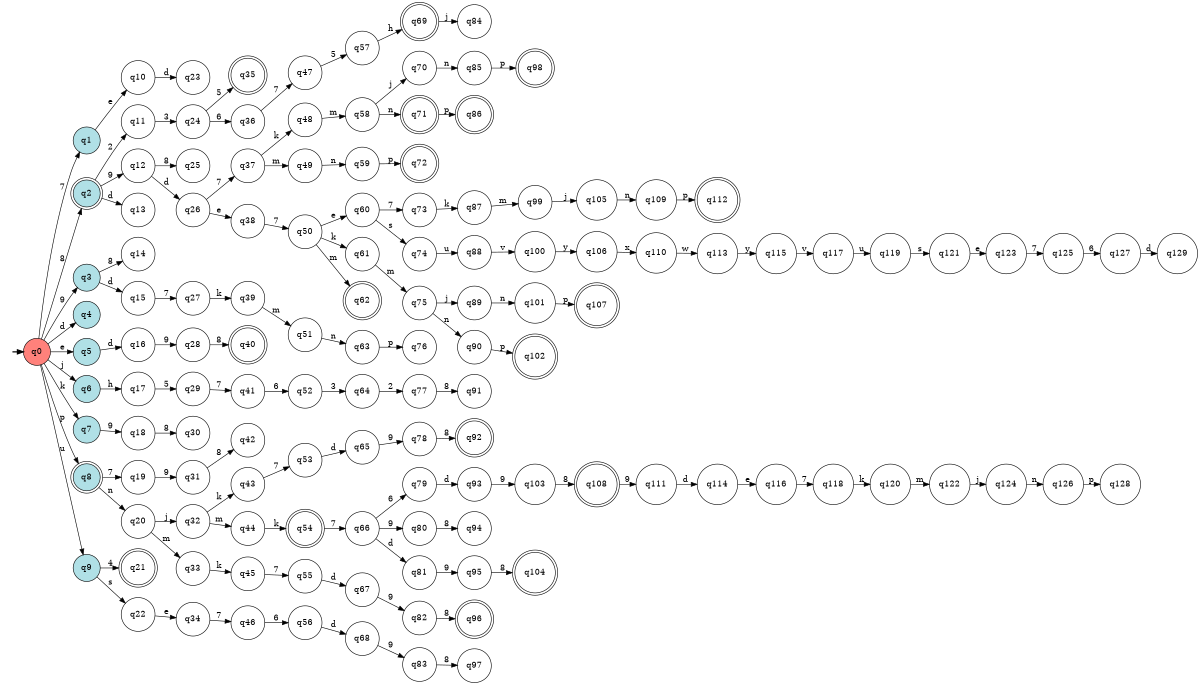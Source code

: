 digraph APTAALF {
__start0 [style = invis, shape = none, label = "", width = 0, height = 0];

rankdir=LR;
size="8,5";

s0 [style="filled", color="black", fillcolor="#ff817b" shape="circle", label="q0"];
s1 [style="filled", color="black", fillcolor="powderblue" shape="circle", label="q1"];
s2 [style="rounded,filled", color="black", fillcolor="powderblue" shape="doublecircle", label="q2"];
s3 [style="filled", color="black", fillcolor="powderblue" shape="circle", label="q3"];
s4 [style="filled", color="black", fillcolor="powderblue" shape="circle", label="q4"];
s5 [style="filled", color="black", fillcolor="powderblue" shape="circle", label="q5"];
s6 [style="filled", color="black", fillcolor="powderblue" shape="circle", label="q6"];
s7 [style="filled", color="black", fillcolor="powderblue" shape="circle", label="q7"];
s8 [style="rounded,filled", color="black", fillcolor="powderblue" shape="doublecircle", label="q8"];
s9 [style="filled", color="black", fillcolor="powderblue" shape="circle", label="q9"];
s10 [style="filled", color="black", fillcolor="white" shape="circle", label="q10"];
s11 [style="filled", color="black", fillcolor="white" shape="circle", label="q11"];
s12 [style="filled", color="black", fillcolor="white" shape="circle", label="q12"];
s13 [style="filled", color="black", fillcolor="white" shape="circle", label="q13"];
s14 [style="filled", color="black", fillcolor="white" shape="circle", label="q14"];
s15 [style="filled", color="black", fillcolor="white" shape="circle", label="q15"];
s16 [style="filled", color="black", fillcolor="white" shape="circle", label="q16"];
s17 [style="filled", color="black", fillcolor="white" shape="circle", label="q17"];
s18 [style="filled", color="black", fillcolor="white" shape="circle", label="q18"];
s19 [style="filled", color="black", fillcolor="white" shape="circle", label="q19"];
s20 [style="filled", color="black", fillcolor="white" shape="circle", label="q20"];
s21 [style="rounded,filled", color="black", fillcolor="white" shape="doublecircle", label="q21"];
s22 [style="filled", color="black", fillcolor="white" shape="circle", label="q22"];
s23 [style="filled", color="black", fillcolor="white" shape="circle", label="q23"];
s24 [style="filled", color="black", fillcolor="white" shape="circle", label="q24"];
s25 [style="filled", color="black", fillcolor="white" shape="circle", label="q25"];
s26 [style="filled", color="black", fillcolor="white" shape="circle", label="q26"];
s27 [style="filled", color="black", fillcolor="white" shape="circle", label="q27"];
s28 [style="filled", color="black", fillcolor="white" shape="circle", label="q28"];
s29 [style="filled", color="black", fillcolor="white" shape="circle", label="q29"];
s30 [style="filled", color="black", fillcolor="white" shape="circle", label="q30"];
s31 [style="filled", color="black", fillcolor="white" shape="circle", label="q31"];
s32 [style="filled", color="black", fillcolor="white" shape="circle", label="q32"];
s33 [style="filled", color="black", fillcolor="white" shape="circle", label="q33"];
s34 [style="filled", color="black", fillcolor="white" shape="circle", label="q34"];
s35 [style="rounded,filled", color="black", fillcolor="white" shape="doublecircle", label="q35"];
s36 [style="filled", color="black", fillcolor="white" shape="circle", label="q36"];
s37 [style="filled", color="black", fillcolor="white" shape="circle", label="q37"];
s38 [style="filled", color="black", fillcolor="white" shape="circle", label="q38"];
s39 [style="filled", color="black", fillcolor="white" shape="circle", label="q39"];
s40 [style="rounded,filled", color="black", fillcolor="white" shape="doublecircle", label="q40"];
s41 [style="filled", color="black", fillcolor="white" shape="circle", label="q41"];
s42 [style="filled", color="black", fillcolor="white" shape="circle", label="q42"];
s43 [style="filled", color="black", fillcolor="white" shape="circle", label="q43"];
s44 [style="filled", color="black", fillcolor="white" shape="circle", label="q44"];
s45 [style="filled", color="black", fillcolor="white" shape="circle", label="q45"];
s46 [style="filled", color="black", fillcolor="white" shape="circle", label="q46"];
s47 [style="filled", color="black", fillcolor="white" shape="circle", label="q47"];
s48 [style="filled", color="black", fillcolor="white" shape="circle", label="q48"];
s49 [style="filled", color="black", fillcolor="white" shape="circle", label="q49"];
s50 [style="filled", color="black", fillcolor="white" shape="circle", label="q50"];
s51 [style="filled", color="black", fillcolor="white" shape="circle", label="q51"];
s52 [style="filled", color="black", fillcolor="white" shape="circle", label="q52"];
s53 [style="filled", color="black", fillcolor="white" shape="circle", label="q53"];
s54 [style="rounded,filled", color="black", fillcolor="white" shape="doublecircle", label="q54"];
s55 [style="filled", color="black", fillcolor="white" shape="circle", label="q55"];
s56 [style="filled", color="black", fillcolor="white" shape="circle", label="q56"];
s57 [style="filled", color="black", fillcolor="white" shape="circle", label="q57"];
s58 [style="filled", color="black", fillcolor="white" shape="circle", label="q58"];
s59 [style="filled", color="black", fillcolor="white" shape="circle", label="q59"];
s60 [style="filled", color="black", fillcolor="white" shape="circle", label="q60"];
s61 [style="filled", color="black", fillcolor="white" shape="circle", label="q61"];
s62 [style="rounded,filled", color="black", fillcolor="white" shape="doublecircle", label="q62"];
s63 [style="filled", color="black", fillcolor="white" shape="circle", label="q63"];
s64 [style="filled", color="black", fillcolor="white" shape="circle", label="q64"];
s65 [style="filled", color="black", fillcolor="white" shape="circle", label="q65"];
s66 [style="filled", color="black", fillcolor="white" shape="circle", label="q66"];
s67 [style="filled", color="black", fillcolor="white" shape="circle", label="q67"];
s68 [style="filled", color="black", fillcolor="white" shape="circle", label="q68"];
s69 [style="rounded,filled", color="black", fillcolor="white" shape="doublecircle", label="q69"];
s70 [style="filled", color="black", fillcolor="white" shape="circle", label="q70"];
s71 [style="rounded,filled", color="black", fillcolor="white" shape="doublecircle", label="q71"];
s72 [style="rounded,filled", color="black", fillcolor="white" shape="doublecircle", label="q72"];
s73 [style="filled", color="black", fillcolor="white" shape="circle", label="q73"];
s74 [style="filled", color="black", fillcolor="white" shape="circle", label="q74"];
s75 [style="filled", color="black", fillcolor="white" shape="circle", label="q75"];
s76 [style="filled", color="black", fillcolor="white" shape="circle", label="q76"];
s77 [style="filled", color="black", fillcolor="white" shape="circle", label="q77"];
s78 [style="filled", color="black", fillcolor="white" shape="circle", label="q78"];
s79 [style="filled", color="black", fillcolor="white" shape="circle", label="q79"];
s80 [style="filled", color="black", fillcolor="white" shape="circle", label="q80"];
s81 [style="filled", color="black", fillcolor="white" shape="circle", label="q81"];
s82 [style="filled", color="black", fillcolor="white" shape="circle", label="q82"];
s83 [style="filled", color="black", fillcolor="white" shape="circle", label="q83"];
s84 [style="filled", color="black", fillcolor="white" shape="circle", label="q84"];
s85 [style="filled", color="black", fillcolor="white" shape="circle", label="q85"];
s86 [style="rounded,filled", color="black", fillcolor="white" shape="doublecircle", label="q86"];
s87 [style="filled", color="black", fillcolor="white" shape="circle", label="q87"];
s88 [style="filled", color="black", fillcolor="white" shape="circle", label="q88"];
s89 [style="filled", color="black", fillcolor="white" shape="circle", label="q89"];
s90 [style="filled", color="black", fillcolor="white" shape="circle", label="q90"];
s91 [style="filled", color="black", fillcolor="white" shape="circle", label="q91"];
s92 [style="rounded,filled", color="black", fillcolor="white" shape="doublecircle", label="q92"];
s93 [style="filled", color="black", fillcolor="white" shape="circle", label="q93"];
s94 [style="filled", color="black", fillcolor="white" shape="circle", label="q94"];
s95 [style="filled", color="black", fillcolor="white" shape="circle", label="q95"];
s96 [style="rounded,filled", color="black", fillcolor="white" shape="doublecircle", label="q96"];
s97 [style="filled", color="black", fillcolor="white" shape="circle", label="q97"];
s98 [style="rounded,filled", color="black", fillcolor="white" shape="doublecircle", label="q98"];
s99 [style="filled", color="black", fillcolor="white" shape="circle", label="q99"];
s100 [style="filled", color="black", fillcolor="white" shape="circle", label="q100"];
s101 [style="filled", color="black", fillcolor="white" shape="circle", label="q101"];
s102 [style="rounded,filled", color="black", fillcolor="white" shape="doublecircle", label="q102"];
s103 [style="filled", color="black", fillcolor="white" shape="circle", label="q103"];
s104 [style="rounded,filled", color="black", fillcolor="white" shape="doublecircle", label="q104"];
s105 [style="filled", color="black", fillcolor="white" shape="circle", label="q105"];
s106 [style="filled", color="black", fillcolor="white" shape="circle", label="q106"];
s107 [style="rounded,filled", color="black", fillcolor="white" shape="doublecircle", label="q107"];
s108 [style="rounded,filled", color="black", fillcolor="white" shape="doublecircle", label="q108"];
s109 [style="filled", color="black", fillcolor="white" shape="circle", label="q109"];
s110 [style="filled", color="black", fillcolor="white" shape="circle", label="q110"];
s111 [style="filled", color="black", fillcolor="white" shape="circle", label="q111"];
s112 [style="rounded,filled", color="black", fillcolor="white" shape="doublecircle", label="q112"];
s113 [style="filled", color="black", fillcolor="white" shape="circle", label="q113"];
s114 [style="filled", color="black", fillcolor="white" shape="circle", label="q114"];
s115 [style="filled", color="black", fillcolor="white" shape="circle", label="q115"];
s116 [style="filled", color="black", fillcolor="white" shape="circle", label="q116"];
s117 [style="filled", color="black", fillcolor="white" shape="circle", label="q117"];
s118 [style="filled", color="black", fillcolor="white" shape="circle", label="q118"];
s119 [style="filled", color="black", fillcolor="white" shape="circle", label="q119"];
s120 [style="filled", color="black", fillcolor="white" shape="circle", label="q120"];
s121 [style="filled", color="black", fillcolor="white" shape="circle", label="q121"];
s122 [style="filled", color="black", fillcolor="white" shape="circle", label="q122"];
s123 [style="filled", color="black", fillcolor="white" shape="circle", label="q123"];
s124 [style="filled", color="black", fillcolor="white" shape="circle", label="q124"];
s125 [style="filled", color="black", fillcolor="white" shape="circle", label="q125"];
s126 [style="filled", color="black", fillcolor="white" shape="circle", label="q126"];
s127 [style="filled", color="black", fillcolor="white" shape="circle", label="q127"];
s128 [style="filled", color="black", fillcolor="white" shape="circle", label="q128"];
s129 [style="filled", color="black", fillcolor="white" shape="circle", label="q129"];
subgraph cluster_main { 
	graph [pad=".75", ranksep="0.15", nodesep="0.15"];
	 style=invis; 
	__start0 -> s0 [penwidth=2];
}
s0 -> s1 [label="7"];
s0 -> s2 [label="8"];
s0 -> s3 [label="9"];
s0 -> s4 [label="d"];
s0 -> s5 [label="e"];
s0 -> s6 [label="j"];
s0 -> s7 [label="k"];
s0 -> s8 [label="p"];
s0 -> s9 [label="u"];
s1 -> s10 [label="e"];
s2 -> s11 [label="2"];
s2 -> s12 [label="9"];
s2 -> s13 [label="d"];
s3 -> s14 [label="8"];
s3 -> s15 [label="d"];
s5 -> s16 [label="d"];
s6 -> s17 [label="h"];
s7 -> s18 [label="9"];
s8 -> s19 [label="7"];
s8 -> s20 [label="n"];
s9 -> s21 [label="4"];
s9 -> s22 [label="s"];
s10 -> s23 [label="d"];
s11 -> s24 [label="3"];
s12 -> s25 [label="8"];
s12 -> s26 [label="d"];
s15 -> s27 [label="7"];
s16 -> s28 [label="9"];
s17 -> s29 [label="5"];
s18 -> s30 [label="8"];
s19 -> s31 [label="9"];
s20 -> s32 [label="j"];
s20 -> s33 [label="m"];
s22 -> s34 [label="e"];
s24 -> s35 [label="5"];
s24 -> s36 [label="6"];
s26 -> s37 [label="7"];
s26 -> s38 [label="e"];
s27 -> s39 [label="k"];
s28 -> s40 [label="8"];
s29 -> s41 [label="7"];
s31 -> s42 [label="8"];
s32 -> s43 [label="k"];
s32 -> s44 [label="m"];
s33 -> s45 [label="k"];
s34 -> s46 [label="7"];
s36 -> s47 [label="7"];
s37 -> s48 [label="k"];
s37 -> s49 [label="m"];
s38 -> s50 [label="7"];
s39 -> s51 [label="m"];
s41 -> s52 [label="6"];
s43 -> s53 [label="7"];
s44 -> s54 [label="k"];
s45 -> s55 [label="7"];
s46 -> s56 [label="6"];
s47 -> s57 [label="5"];
s48 -> s58 [label="m"];
s49 -> s59 [label="n"];
s50 -> s60 [label="e"];
s50 -> s61 [label="k"];
s50 -> s62 [label="m"];
s51 -> s63 [label="n"];
s52 -> s64 [label="3"];
s53 -> s65 [label="d"];
s54 -> s66 [label="7"];
s55 -> s67 [label="d"];
s56 -> s68 [label="d"];
s57 -> s69 [label="h"];
s58 -> s70 [label="j"];
s58 -> s71 [label="n"];
s59 -> s72 [label="p"];
s60 -> s73 [label="7"];
s60 -> s74 [label="s"];
s61 -> s75 [label="m"];
s63 -> s76 [label="p"];
s64 -> s77 [label="2"];
s65 -> s78 [label="9"];
s66 -> s79 [label="6"];
s66 -> s80 [label="9"];
s66 -> s81 [label="d"];
s67 -> s82 [label="9"];
s68 -> s83 [label="9"];
s69 -> s84 [label="j"];
s70 -> s85 [label="n"];
s71 -> s86 [label="p"];
s73 -> s87 [label="k"];
s74 -> s88 [label="u"];
s75 -> s89 [label="j"];
s75 -> s90 [label="n"];
s77 -> s91 [label="8"];
s78 -> s92 [label="8"];
s79 -> s93 [label="d"];
s80 -> s94 [label="8"];
s81 -> s95 [label="9"];
s82 -> s96 [label="8"];
s83 -> s97 [label="8"];
s85 -> s98 [label="p"];
s87 -> s99 [label="m"];
s88 -> s100 [label="v"];
s89 -> s101 [label="n"];
s90 -> s102 [label="p"];
s93 -> s103 [label="9"];
s95 -> s104 [label="8"];
s99 -> s105 [label="j"];
s100 -> s106 [label="y"];
s101 -> s107 [label="p"];
s103 -> s108 [label="8"];
s105 -> s109 [label="n"];
s106 -> s110 [label="x"];
s108 -> s111 [label="9"];
s109 -> s112 [label="p"];
s110 -> s113 [label="w"];
s111 -> s114 [label="d"];
s113 -> s115 [label="y"];
s114 -> s116 [label="e"];
s115 -> s117 [label="v"];
s116 -> s118 [label="7"];
s117 -> s119 [label="u"];
s118 -> s120 [label="k"];
s119 -> s121 [label="s"];
s120 -> s122 [label="m"];
s121 -> s123 [label="e"];
s122 -> s124 [label="j"];
s123 -> s125 [label="7"];
s124 -> s126 [label="n"];
s125 -> s127 [label="6"];
s126 -> s128 [label="p"];
s127 -> s129 [label="d"];

}